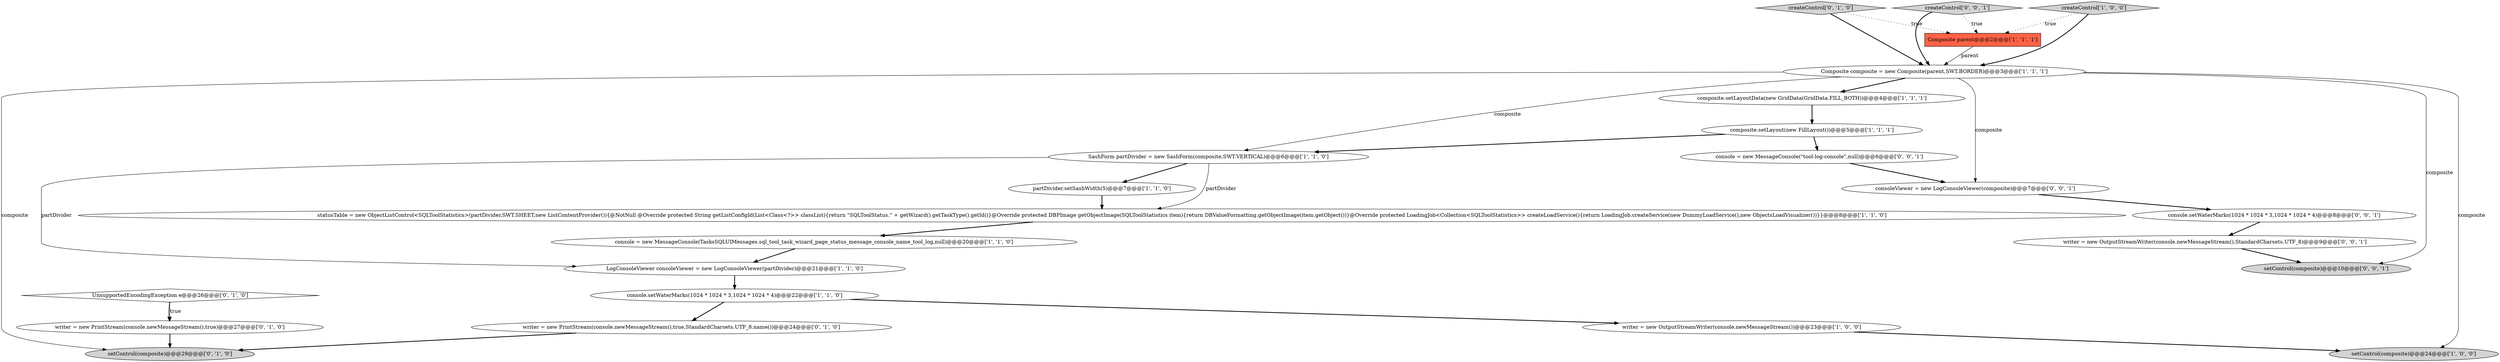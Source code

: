 digraph {
16 [style = filled, label = "UnsupportedEncodingException e@@@26@@@['0', '1', '0']", fillcolor = white, shape = diamond image = "AAA1AAABBB2BBB"];
8 [style = filled, label = "console = new MessageConsole(TasksSQLUIMessages.sql_tool_task_wizard_page_status_message_console_name_tool_log,null)@@@20@@@['1', '1', '0']", fillcolor = white, shape = ellipse image = "AAA0AAABBB1BBB"];
17 [style = filled, label = "createControl['0', '1', '0']", fillcolor = lightgray, shape = diamond image = "AAA0AAABBB2BBB"];
22 [style = filled, label = "createControl['0', '0', '1']", fillcolor = lightgray, shape = diamond image = "AAA0AAABBB3BBB"];
6 [style = filled, label = "Composite parent@@@2@@@['1', '1', '1']", fillcolor = tomato, shape = box image = "AAA0AAABBB1BBB"];
19 [style = filled, label = "consoleViewer = new LogConsoleViewer(composite)@@@7@@@['0', '0', '1']", fillcolor = white, shape = ellipse image = "AAA0AAABBB3BBB"];
20 [style = filled, label = "setControl(composite)@@@10@@@['0', '0', '1']", fillcolor = lightgray, shape = ellipse image = "AAA0AAABBB3BBB"];
10 [style = filled, label = "LogConsoleViewer consoleViewer = new LogConsoleViewer(partDivider)@@@21@@@['1', '1', '0']", fillcolor = white, shape = ellipse image = "AAA0AAABBB1BBB"];
12 [style = filled, label = "console.setWaterMarks(1024 * 1024 * 3,1024 * 1024 * 4)@@@22@@@['1', '1', '0']", fillcolor = white, shape = ellipse image = "AAA0AAABBB1BBB"];
2 [style = filled, label = "partDivider.setSashWidth(5)@@@7@@@['1', '1', '0']", fillcolor = white, shape = ellipse image = "AAA0AAABBB1BBB"];
15 [style = filled, label = "writer = new PrintStream(console.newMessageStream(),true)@@@27@@@['0', '1', '0']", fillcolor = white, shape = ellipse image = "AAA1AAABBB2BBB"];
5 [style = filled, label = "composite.setLayout(new FillLayout())@@@5@@@['1', '1', '1']", fillcolor = white, shape = ellipse image = "AAA0AAABBB1BBB"];
1 [style = filled, label = "statusTable = new ObjectListControl<SQLToolStatistics>(partDivider,SWT.SHEET,new ListContentProvider()){@NotNull @Override protected String getListConfigId(List<Class<?>> classList){return \"SQLToolStatus.\" + getWizard().getTaskType().getId()}@Override protected DBPImage getObjectImage(SQLToolStatistics item){return DBValueFormatting.getObjectImage(item.getObject())}@Override protected LoadingJob<Collection<SQLToolStatistics>> createLoadService(){return LoadingJob.createService(new DummyLoadService(),new ObjectsLoadVisualizer())}}@@@8@@@['1', '1', '0']", fillcolor = white, shape = ellipse image = "AAA0AAABBB1BBB"];
0 [style = filled, label = "SashForm partDivider = new SashForm(composite,SWT.VERTICAL)@@@6@@@['1', '1', '0']", fillcolor = white, shape = ellipse image = "AAA0AAABBB1BBB"];
13 [style = filled, label = "setControl(composite)@@@29@@@['0', '1', '0']", fillcolor = lightgray, shape = ellipse image = "AAA0AAABBB2BBB"];
3 [style = filled, label = "setControl(composite)@@@24@@@['1', '0', '0']", fillcolor = lightgray, shape = ellipse image = "AAA0AAABBB1BBB"];
23 [style = filled, label = "writer = new OutputStreamWriter(console.newMessageStream(),StandardCharsets.UTF_8)@@@9@@@['0', '0', '1']", fillcolor = white, shape = ellipse image = "AAA0AAABBB3BBB"];
14 [style = filled, label = "writer = new PrintStream(console.newMessageStream(),true,StandardCharsets.UTF_8.name())@@@24@@@['0', '1', '0']", fillcolor = white, shape = ellipse image = "AAA1AAABBB2BBB"];
11 [style = filled, label = "writer = new OutputStreamWriter(console.newMessageStream())@@@23@@@['1', '0', '0']", fillcolor = white, shape = ellipse image = "AAA0AAABBB1BBB"];
7 [style = filled, label = "Composite composite = new Composite(parent,SWT.BORDER)@@@3@@@['1', '1', '1']", fillcolor = white, shape = ellipse image = "AAA0AAABBB1BBB"];
21 [style = filled, label = "console.setWaterMarks(1024 * 1024 * 3,1024 * 1024 * 4)@@@8@@@['0', '0', '1']", fillcolor = white, shape = ellipse image = "AAA0AAABBB3BBB"];
9 [style = filled, label = "createControl['1', '0', '0']", fillcolor = lightgray, shape = diamond image = "AAA0AAABBB1BBB"];
4 [style = filled, label = "composite.setLayoutData(new GridData(GridData.FILL_BOTH))@@@4@@@['1', '1', '1']", fillcolor = white, shape = ellipse image = "AAA0AAABBB1BBB"];
18 [style = filled, label = "console = new MessageConsole(\"tool-log-console\",null)@@@6@@@['0', '0', '1']", fillcolor = white, shape = ellipse image = "AAA0AAABBB3BBB"];
11->3 [style = bold, label=""];
12->14 [style = bold, label=""];
4->5 [style = bold, label=""];
1->8 [style = bold, label=""];
14->13 [style = bold, label=""];
16->15 [style = bold, label=""];
7->3 [style = solid, label="composite"];
16->15 [style = dotted, label="true"];
9->6 [style = dotted, label="true"];
0->1 [style = solid, label="partDivider"];
10->12 [style = bold, label=""];
19->21 [style = bold, label=""];
7->20 [style = solid, label="composite"];
5->0 [style = bold, label=""];
7->19 [style = solid, label="composite"];
18->19 [style = bold, label=""];
7->4 [style = bold, label=""];
23->20 [style = bold, label=""];
22->7 [style = bold, label=""];
2->1 [style = bold, label=""];
7->0 [style = solid, label="composite"];
22->6 [style = dotted, label="true"];
0->10 [style = solid, label="partDivider"];
15->13 [style = bold, label=""];
5->18 [style = bold, label=""];
17->6 [style = dotted, label="true"];
12->11 [style = bold, label=""];
6->7 [style = solid, label="parent"];
0->2 [style = bold, label=""];
17->7 [style = bold, label=""];
21->23 [style = bold, label=""];
8->10 [style = bold, label=""];
7->13 [style = solid, label="composite"];
9->7 [style = bold, label=""];
}
